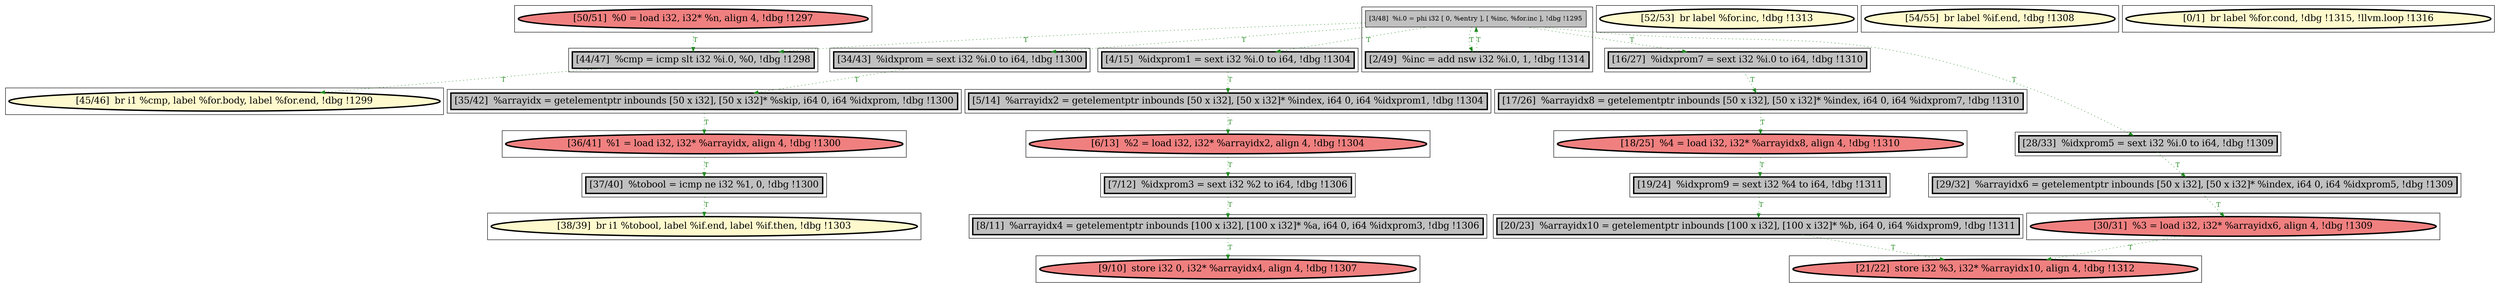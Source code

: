 
digraph G {



node315->node313 [style=dotted,color=forestgreen,label="T",fontcolor=forestgreen ]
node315->node321 [style=dotted,color=forestgreen,label="T",fontcolor=forestgreen ]
node315->node331 [style=dotted,color=forestgreen,label="T",fontcolor=forestgreen ]
node315->node317 [style=dotted,color=forestgreen,label="T",fontcolor=forestgreen ]
node321->node326 [style=dotted,color=forestgreen,label="T",fontcolor=forestgreen ]
node315->node309 [style=dotted,color=forestgreen,label="T",fontcolor=forestgreen ]
node317->node327 [style=dotted,color=forestgreen,label="T",fontcolor=forestgreen ]
node315->node316 [style=dotted,color=forestgreen,label="T",fontcolor=forestgreen ]
node326->node332 [style=dotted,color=forestgreen,label="T",fontcolor=forestgreen ]
node306->node308 [style=dotted,color=forestgreen,label="T",fontcolor=forestgreen ]
node325->node313 [style=dotted,color=forestgreen,label="T",fontcolor=forestgreen ]
node329->node323 [style=dotted,color=forestgreen,label="T",fontcolor=forestgreen ]
node308->node320 [style=dotted,color=forestgreen,label="T",fontcolor=forestgreen ]
node311->node330 [style=dotted,color=forestgreen,label="T",fontcolor=forestgreen ]
node323->node324 [style=dotted,color=forestgreen,label="T",fontcolor=forestgreen ]
node316->node315 [style=dotted,color=forestgreen,label="T",fontcolor=forestgreen ]
node330->node310 [style=dotted,color=forestgreen,label="T",fontcolor=forestgreen ]
node309->node328 [style=dotted,color=forestgreen,label="T",fontcolor=forestgreen ]
node331->node319 [style=dotted,color=forestgreen,label="T",fontcolor=forestgreen ]
node312->node311 [style=dotted,color=forestgreen,label="T",fontcolor=forestgreen ]
node307->node306 [style=dotted,color=forestgreen,label="T",fontcolor=forestgreen ]
node332->node310 [style=dotted,color=forestgreen,label="T",fontcolor=forestgreen ]
node328->node307 [style=dotted,color=forestgreen,label="T",fontcolor=forestgreen ]
node327->node329 [style=dotted,color=forestgreen,label="T",fontcolor=forestgreen ]
node313->node314 [style=dotted,color=forestgreen,label="T",fontcolor=forestgreen ]
node319->node312 [style=dotted,color=forestgreen,label="T",fontcolor=forestgreen ]


subgraph cluster26 {


node332 [penwidth=3.0,fontsize=20,fillcolor=lightcoral,label="[30/31]  %3 = load i32, i32* %arrayidx6, align 4, !dbg !1309",shape=ellipse,style=filled ]



}

subgraph cluster25 {


node331 [penwidth=3.0,fontsize=20,fillcolor=grey,label="[16/27]  %idxprom7 = sext i32 %i.0 to i64, !dbg !1310",shape=rectangle,style=filled ]



}

subgraph cluster24 {


node330 [penwidth=3.0,fontsize=20,fillcolor=grey,label="[20/23]  %arrayidx10 = getelementptr inbounds [100 x i32], [100 x i32]* %b, i64 0, i64 %idxprom9, !dbg !1311",shape=rectangle,style=filled ]



}

subgraph cluster22 {


node328 [penwidth=3.0,fontsize=20,fillcolor=grey,label="[5/14]  %arrayidx2 = getelementptr inbounds [50 x i32], [50 x i32]* %index, i64 0, i64 %idxprom1, !dbg !1304",shape=rectangle,style=filled ]



}

subgraph cluster20 {


node326 [penwidth=3.0,fontsize=20,fillcolor=grey,label="[29/32]  %arrayidx6 = getelementptr inbounds [50 x i32], [50 x i32]* %index, i64 0, i64 %idxprom5, !dbg !1309",shape=rectangle,style=filled ]



}

subgraph cluster18 {


node324 [penwidth=3.0,fontsize=20,fillcolor=lemonchiffon,label="[38/39]  br i1 %tobool, label %if.end, label %if.then, !dbg !1303",shape=ellipse,style=filled ]



}

subgraph cluster16 {


node322 [penwidth=3.0,fontsize=20,fillcolor=lemonchiffon,label="[52/53]  br label %for.inc, !dbg !1313",shape=ellipse,style=filled ]



}

subgraph cluster17 {


node323 [penwidth=3.0,fontsize=20,fillcolor=grey,label="[37/40]  %tobool = icmp ne i32 %1, 0, !dbg !1300",shape=rectangle,style=filled ]



}

subgraph cluster4 {


node309 [penwidth=3.0,fontsize=20,fillcolor=grey,label="[4/15]  %idxprom1 = sext i32 %i.0 to i64, !dbg !1304",shape=rectangle,style=filled ]



}

subgraph cluster3 {


node308 [penwidth=3.0,fontsize=20,fillcolor=grey,label="[8/11]  %arrayidx4 = getelementptr inbounds [100 x i32], [100 x i32]* %a, i64 0, i64 %idxprom3, !dbg !1306",shape=rectangle,style=filled ]



}

subgraph cluster2 {


node307 [penwidth=3.0,fontsize=20,fillcolor=lightcoral,label="[6/13]  %2 = load i32, i32* %arrayidx2, align 4, !dbg !1304",shape=ellipse,style=filled ]



}

subgraph cluster1 {


node306 [penwidth=3.0,fontsize=20,fillcolor=grey,label="[7/12]  %idxprom3 = sext i32 %2 to i64, !dbg !1306",shape=rectangle,style=filled ]



}

subgraph cluster12 {


node318 [penwidth=3.0,fontsize=20,fillcolor=lemonchiffon,label="[54/55]  br label %if.end, !dbg !1308",shape=ellipse,style=filled ]



}

subgraph cluster5 {


node310 [penwidth=3.0,fontsize=20,fillcolor=lightcoral,label="[21/22]  store i32 %3, i32* %arrayidx10, align 4, !dbg !1312",shape=ellipse,style=filled ]



}

subgraph cluster0 {


node305 [penwidth=3.0,fontsize=20,fillcolor=lemonchiffon,label="[0/1]  br label %for.cond, !dbg !1315, !llvm.loop !1316",shape=ellipse,style=filled ]



}

subgraph cluster6 {


node311 [penwidth=3.0,fontsize=20,fillcolor=grey,label="[19/24]  %idxprom9 = sext i32 %4 to i64, !dbg !1311",shape=rectangle,style=filled ]



}

subgraph cluster14 {


node320 [penwidth=3.0,fontsize=20,fillcolor=lightcoral,label="[9/10]  store i32 0, i32* %arrayidx4, align 4, !dbg !1307",shape=ellipse,style=filled ]



}

subgraph cluster7 {


node312 [penwidth=3.0,fontsize=20,fillcolor=lightcoral,label="[18/25]  %4 = load i32, i32* %arrayidx8, align 4, !dbg !1310",shape=ellipse,style=filled ]



}

subgraph cluster23 {


node329 [penwidth=3.0,fontsize=20,fillcolor=lightcoral,label="[36/41]  %1 = load i32, i32* %arrayidx, align 4, !dbg !1300",shape=ellipse,style=filled ]



}

subgraph cluster8 {


node313 [penwidth=3.0,fontsize=20,fillcolor=grey,label="[44/47]  %cmp = icmp slt i32 %i.0, %0, !dbg !1298",shape=rectangle,style=filled ]



}

subgraph cluster21 {


node327 [penwidth=3.0,fontsize=20,fillcolor=grey,label="[35/42]  %arrayidx = getelementptr inbounds [50 x i32], [50 x i32]* %skip, i64 0, i64 %idxprom, !dbg !1300",shape=rectangle,style=filled ]



}

subgraph cluster9 {


node314 [penwidth=3.0,fontsize=20,fillcolor=lemonchiffon,label="[45/46]  br i1 %cmp, label %for.body, label %for.end, !dbg !1299",shape=ellipse,style=filled ]



}

subgraph cluster19 {


node325 [penwidth=3.0,fontsize=20,fillcolor=lightcoral,label="[50/51]  %0 = load i32, i32* %n, align 4, !dbg !1297",shape=ellipse,style=filled ]



}

subgraph cluster10 {


node316 [penwidth=3.0,fontsize=20,fillcolor=grey,label="[2/49]  %inc = add nsw i32 %i.0, 1, !dbg !1314",shape=rectangle,style=filled ]
node315 [fillcolor=grey,label="[3/48]  %i.0 = phi i32 [ 0, %entry ], [ %inc, %for.inc ], !dbg !1295",shape=rectangle,style=filled ]



}

subgraph cluster11 {


node317 [penwidth=3.0,fontsize=20,fillcolor=grey,label="[34/43]  %idxprom = sext i32 %i.0 to i64, !dbg !1300",shape=rectangle,style=filled ]



}

subgraph cluster13 {


node319 [penwidth=3.0,fontsize=20,fillcolor=grey,label="[17/26]  %arrayidx8 = getelementptr inbounds [50 x i32], [50 x i32]* %index, i64 0, i64 %idxprom7, !dbg !1310",shape=rectangle,style=filled ]



}

subgraph cluster15 {


node321 [penwidth=3.0,fontsize=20,fillcolor=grey,label="[28/33]  %idxprom5 = sext i32 %i.0 to i64, !dbg !1309",shape=rectangle,style=filled ]



}

}
